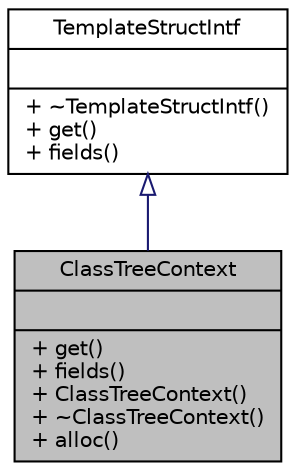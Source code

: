 digraph "ClassTreeContext"
{
 // LATEX_PDF_SIZE
  edge [fontname="Helvetica",fontsize="10",labelfontname="Helvetica",labelfontsize="10"];
  node [fontname="Helvetica",fontsize="10",shape=record];
  Node1 [label="{ClassTreeContext\n||+ get()\l+ fields()\l+ ClassTreeContext()\l+ ~ClassTreeContext()\l+ alloc()\l}",height=0.2,width=0.4,color="black", fillcolor="grey75", style="filled", fontcolor="black",tooltip=" "];
  Node2 -> Node1 [dir="back",color="midnightblue",fontsize="10",style="solid",arrowtail="onormal",fontname="Helvetica"];
  Node2 [label="{TemplateStructIntf\n||+ ~TemplateStructIntf()\l+ get()\l+ fields()\l}",height=0.2,width=0.4,color="black", fillcolor="white", style="filled",URL="$classTemplateStructIntf.html",tooltip="Abstract interface for a context value of type struct."];
}
